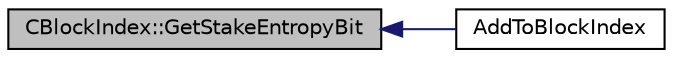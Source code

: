 digraph "CBlockIndex::GetStakeEntropyBit"
{
  edge [fontname="Helvetica",fontsize="10",labelfontname="Helvetica",labelfontsize="10"];
  node [fontname="Helvetica",fontsize="10",shape=record];
  rankdir="LR";
  Node198 [label="CBlockIndex::GetStakeEntropyBit",height=0.2,width=0.4,color="black", fillcolor="grey75", style="filled", fontcolor="black"];
  Node198 -> Node199 [dir="back",color="midnightblue",fontsize="10",style="solid",fontname="Helvetica"];
  Node199 [label="AddToBlockIndex",height=0.2,width=0.4,color="black", fillcolor="white", style="filled",URL="$main_8cpp.html#acfdf6cde860f1f415882d69a562c40ee"];
}

